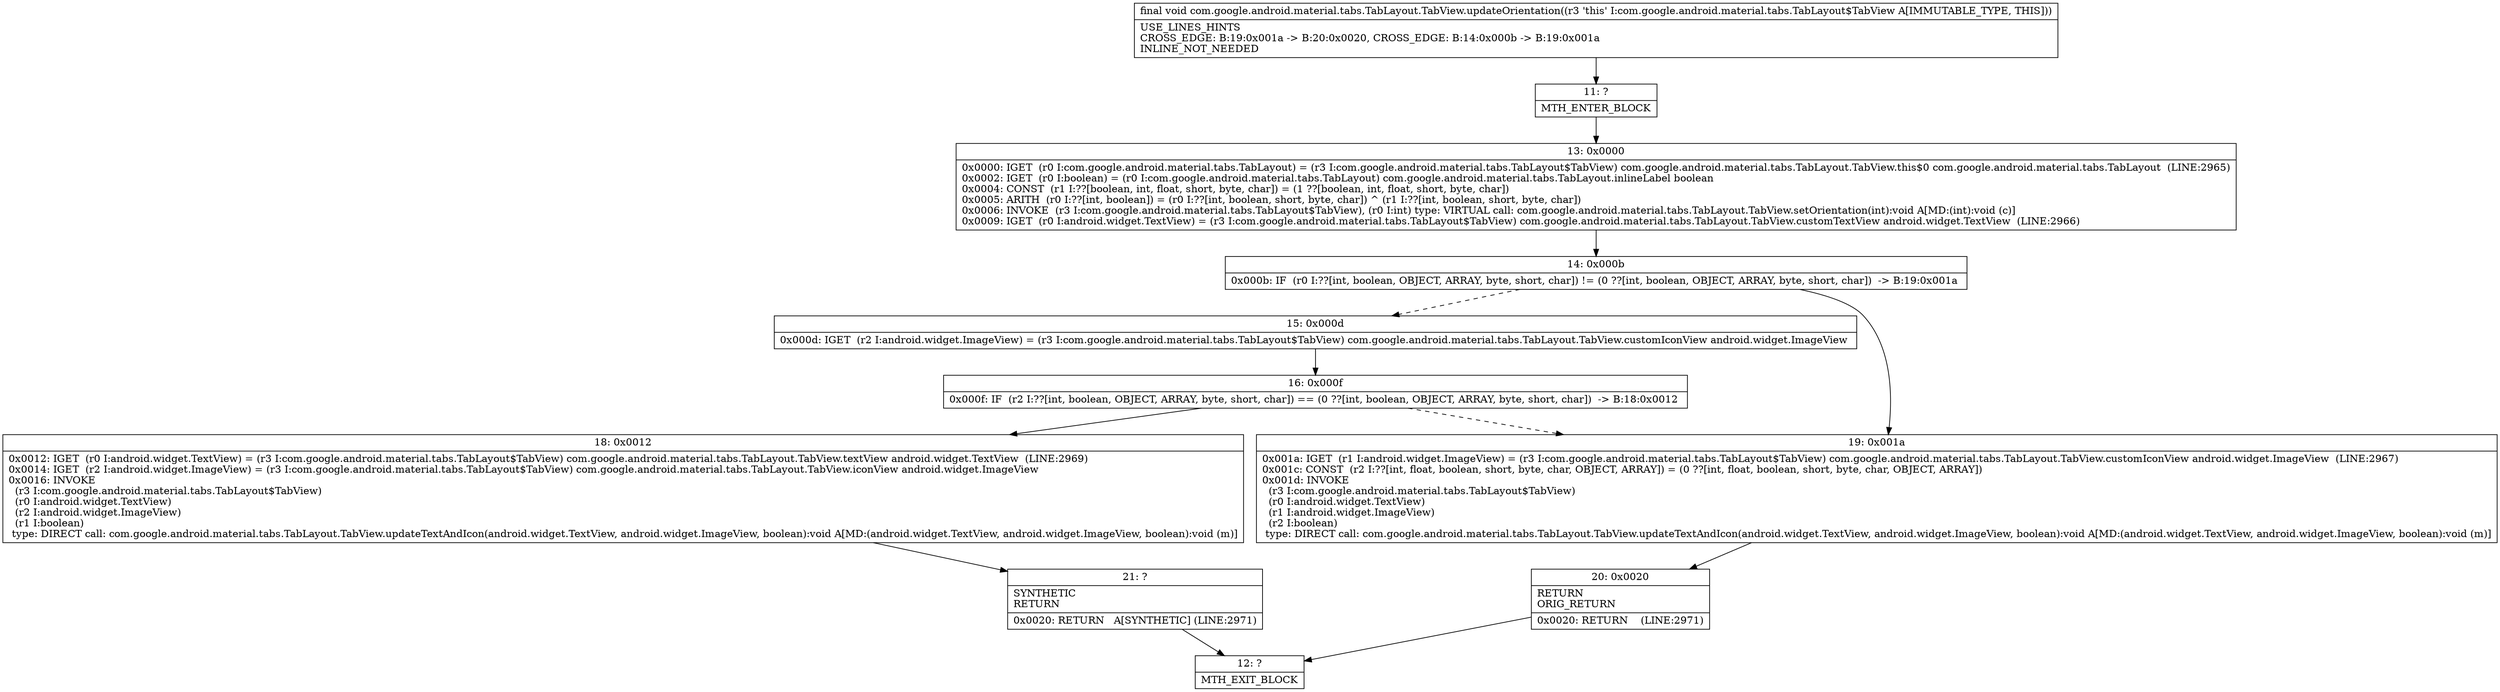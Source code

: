 digraph "CFG forcom.google.android.material.tabs.TabLayout.TabView.updateOrientation()V" {
Node_11 [shape=record,label="{11\:\ ?|MTH_ENTER_BLOCK\l}"];
Node_13 [shape=record,label="{13\:\ 0x0000|0x0000: IGET  (r0 I:com.google.android.material.tabs.TabLayout) = (r3 I:com.google.android.material.tabs.TabLayout$TabView) com.google.android.material.tabs.TabLayout.TabView.this$0 com.google.android.material.tabs.TabLayout  (LINE:2965)\l0x0002: IGET  (r0 I:boolean) = (r0 I:com.google.android.material.tabs.TabLayout) com.google.android.material.tabs.TabLayout.inlineLabel boolean \l0x0004: CONST  (r1 I:??[boolean, int, float, short, byte, char]) = (1 ??[boolean, int, float, short, byte, char]) \l0x0005: ARITH  (r0 I:??[int, boolean]) = (r0 I:??[int, boolean, short, byte, char]) ^ (r1 I:??[int, boolean, short, byte, char]) \l0x0006: INVOKE  (r3 I:com.google.android.material.tabs.TabLayout$TabView), (r0 I:int) type: VIRTUAL call: com.google.android.material.tabs.TabLayout.TabView.setOrientation(int):void A[MD:(int):void (c)]\l0x0009: IGET  (r0 I:android.widget.TextView) = (r3 I:com.google.android.material.tabs.TabLayout$TabView) com.google.android.material.tabs.TabLayout.TabView.customTextView android.widget.TextView  (LINE:2966)\l}"];
Node_14 [shape=record,label="{14\:\ 0x000b|0x000b: IF  (r0 I:??[int, boolean, OBJECT, ARRAY, byte, short, char]) != (0 ??[int, boolean, OBJECT, ARRAY, byte, short, char])  \-\> B:19:0x001a \l}"];
Node_15 [shape=record,label="{15\:\ 0x000d|0x000d: IGET  (r2 I:android.widget.ImageView) = (r3 I:com.google.android.material.tabs.TabLayout$TabView) com.google.android.material.tabs.TabLayout.TabView.customIconView android.widget.ImageView \l}"];
Node_16 [shape=record,label="{16\:\ 0x000f|0x000f: IF  (r2 I:??[int, boolean, OBJECT, ARRAY, byte, short, char]) == (0 ??[int, boolean, OBJECT, ARRAY, byte, short, char])  \-\> B:18:0x0012 \l}"];
Node_18 [shape=record,label="{18\:\ 0x0012|0x0012: IGET  (r0 I:android.widget.TextView) = (r3 I:com.google.android.material.tabs.TabLayout$TabView) com.google.android.material.tabs.TabLayout.TabView.textView android.widget.TextView  (LINE:2969)\l0x0014: IGET  (r2 I:android.widget.ImageView) = (r3 I:com.google.android.material.tabs.TabLayout$TabView) com.google.android.material.tabs.TabLayout.TabView.iconView android.widget.ImageView \l0x0016: INVOKE  \l  (r3 I:com.google.android.material.tabs.TabLayout$TabView)\l  (r0 I:android.widget.TextView)\l  (r2 I:android.widget.ImageView)\l  (r1 I:boolean)\l type: DIRECT call: com.google.android.material.tabs.TabLayout.TabView.updateTextAndIcon(android.widget.TextView, android.widget.ImageView, boolean):void A[MD:(android.widget.TextView, android.widget.ImageView, boolean):void (m)]\l}"];
Node_21 [shape=record,label="{21\:\ ?|SYNTHETIC\lRETURN\l|0x0020: RETURN   A[SYNTHETIC] (LINE:2971)\l}"];
Node_12 [shape=record,label="{12\:\ ?|MTH_EXIT_BLOCK\l}"];
Node_19 [shape=record,label="{19\:\ 0x001a|0x001a: IGET  (r1 I:android.widget.ImageView) = (r3 I:com.google.android.material.tabs.TabLayout$TabView) com.google.android.material.tabs.TabLayout.TabView.customIconView android.widget.ImageView  (LINE:2967)\l0x001c: CONST  (r2 I:??[int, float, boolean, short, byte, char, OBJECT, ARRAY]) = (0 ??[int, float, boolean, short, byte, char, OBJECT, ARRAY]) \l0x001d: INVOKE  \l  (r3 I:com.google.android.material.tabs.TabLayout$TabView)\l  (r0 I:android.widget.TextView)\l  (r1 I:android.widget.ImageView)\l  (r2 I:boolean)\l type: DIRECT call: com.google.android.material.tabs.TabLayout.TabView.updateTextAndIcon(android.widget.TextView, android.widget.ImageView, boolean):void A[MD:(android.widget.TextView, android.widget.ImageView, boolean):void (m)]\l}"];
Node_20 [shape=record,label="{20\:\ 0x0020|RETURN\lORIG_RETURN\l|0x0020: RETURN    (LINE:2971)\l}"];
MethodNode[shape=record,label="{final void com.google.android.material.tabs.TabLayout.TabView.updateOrientation((r3 'this' I:com.google.android.material.tabs.TabLayout$TabView A[IMMUTABLE_TYPE, THIS]))  | USE_LINES_HINTS\lCROSS_EDGE: B:19:0x001a \-\> B:20:0x0020, CROSS_EDGE: B:14:0x000b \-\> B:19:0x001a\lINLINE_NOT_NEEDED\l}"];
MethodNode -> Node_11;Node_11 -> Node_13;
Node_13 -> Node_14;
Node_14 -> Node_15[style=dashed];
Node_14 -> Node_19;
Node_15 -> Node_16;
Node_16 -> Node_18;
Node_16 -> Node_19[style=dashed];
Node_18 -> Node_21;
Node_21 -> Node_12;
Node_19 -> Node_20;
Node_20 -> Node_12;
}

